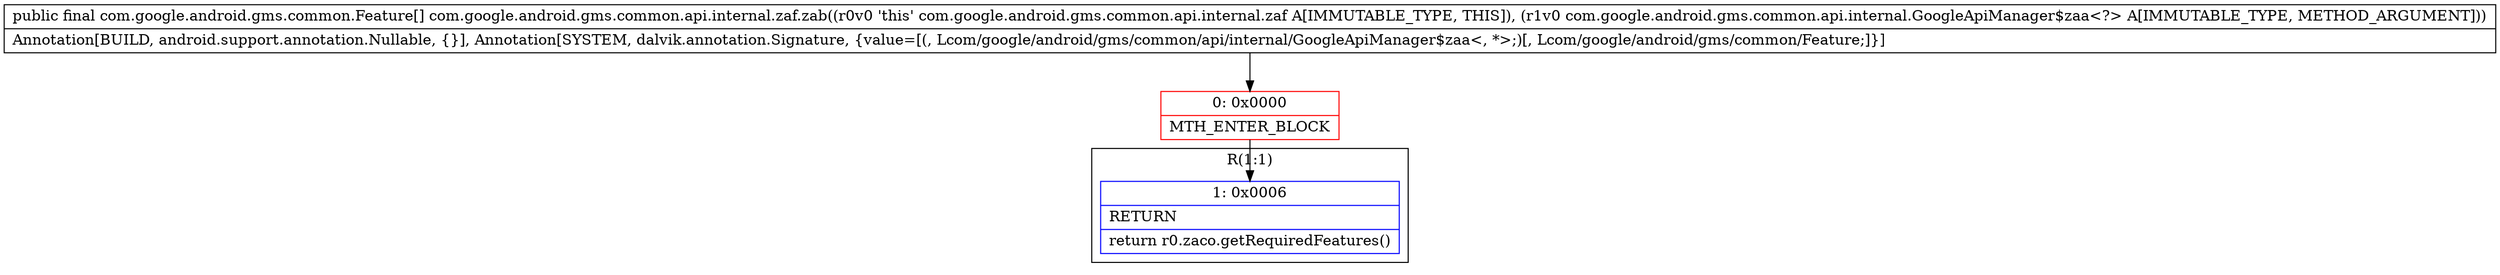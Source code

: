 digraph "CFG forcom.google.android.gms.common.api.internal.zaf.zab(Lcom\/google\/android\/gms\/common\/api\/internal\/GoogleApiManager$zaa;)[Lcom\/google\/android\/gms\/common\/Feature;" {
subgraph cluster_Region_621879324 {
label = "R(1:1)";
node [shape=record,color=blue];
Node_1 [shape=record,label="{1\:\ 0x0006|RETURN\l|return r0.zaco.getRequiredFeatures()\l}"];
}
Node_0 [shape=record,color=red,label="{0\:\ 0x0000|MTH_ENTER_BLOCK\l}"];
MethodNode[shape=record,label="{public final com.google.android.gms.common.Feature[] com.google.android.gms.common.api.internal.zaf.zab((r0v0 'this' com.google.android.gms.common.api.internal.zaf A[IMMUTABLE_TYPE, THIS]), (r1v0 com.google.android.gms.common.api.internal.GoogleApiManager$zaa\<?\> A[IMMUTABLE_TYPE, METHOD_ARGUMENT]))  | Annotation[BUILD, android.support.annotation.Nullable, \{\}], Annotation[SYSTEM, dalvik.annotation.Signature, \{value=[(, Lcom\/google\/android\/gms\/common\/api\/internal\/GoogleApiManager$zaa\<, *\>;)[, Lcom\/google\/android\/gms\/common\/Feature;]\}]\l}"];
MethodNode -> Node_0;
Node_0 -> Node_1;
}

